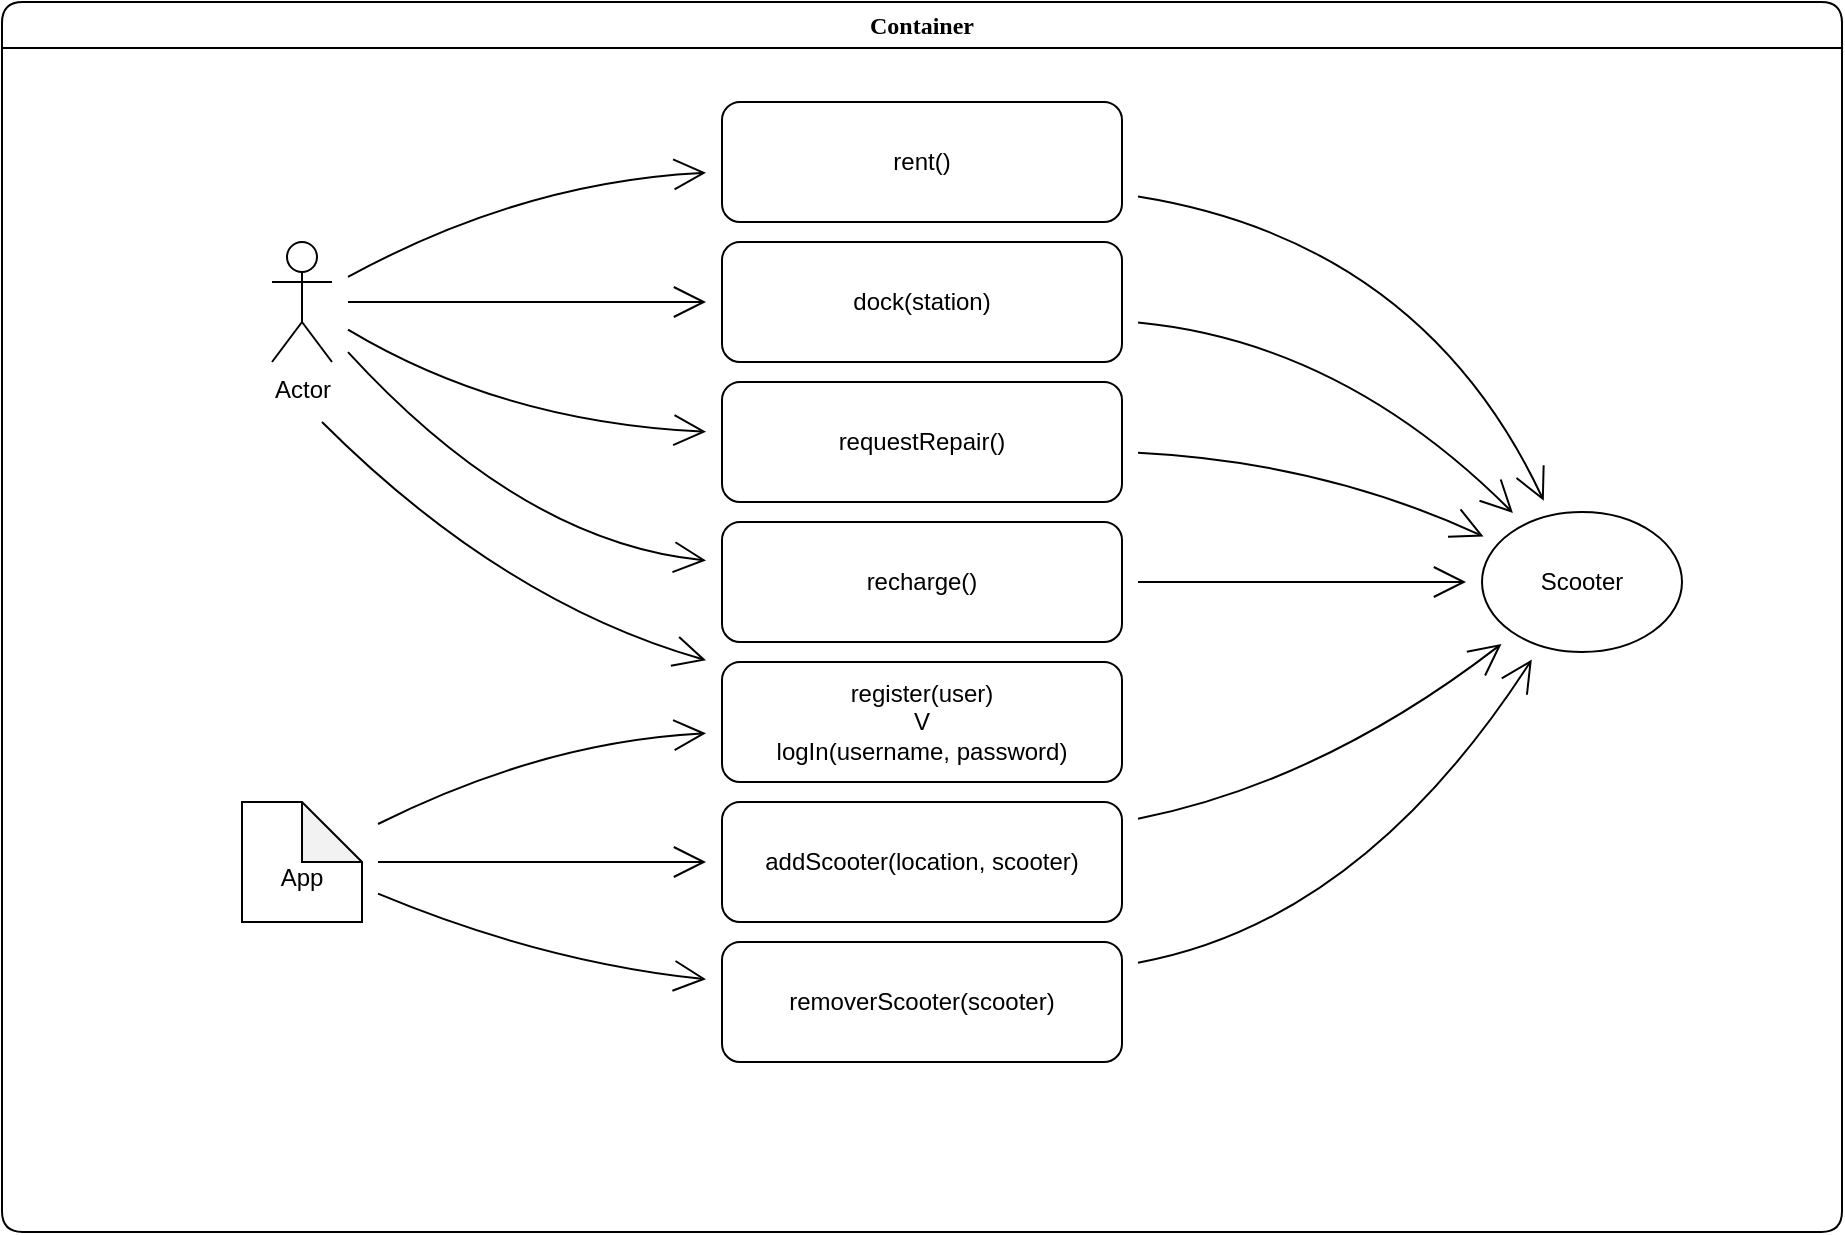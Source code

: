 <mxfile version="20.4.2" type="device"><diagram name="Page-1" id="58cdce13-f638-feb5-8d6f-7d28b1aa9fa0"><mxGraphModel dx="1502" dy="718" grid="1" gridSize="10" guides="1" tooltips="1" connect="1" arrows="1" fold="1" page="1" pageScale="1" pageWidth="1100" pageHeight="850" background="none" math="0" shadow="0"><root><mxCell id="0"/><mxCell id="1" parent="0"/><mxCell id="2a3bc250acf0617d-7" value="Container" style="swimlane;whiteSpace=wrap;html=1;rounded=1;shadow=0;comic=0;labelBackgroundColor=none;strokeWidth=1;fontFamily=Verdana;fontSize=12;align=center;movable=0;resizable=0;rotatable=0;deletable=0;editable=0;connectable=0;" parent="1" vertex="1"><mxGeometry x="120" y="70" width="920" height="615" as="geometry"/></mxCell><mxCell id="Ua4L_8YQff3sdBO7i_D9-20" style="edgeStyle=none;curved=1;rounded=0;orthogonalLoop=1;jettySize=auto;html=1;endArrow=open;startSize=14;endSize=14;sourcePerimeterSpacing=8;targetPerimeterSpacing=8;" edge="1" parent="2a3bc250acf0617d-7" target="Ua4L_8YQff3sdBO7i_D9-10"><mxGeometry relative="1" as="geometry"><mxPoint x="160" y="210" as="sourcePoint"/><Array as="points"><mxPoint x="250" y="300"/></Array></mxGeometry></mxCell><mxCell id="Ua4L_8YQff3sdBO7i_D9-21" style="edgeStyle=none;curved=1;rounded=0;orthogonalLoop=1;jettySize=auto;html=1;endArrow=open;startSize=14;endSize=14;sourcePerimeterSpacing=8;targetPerimeterSpacing=8;" edge="1" parent="2a3bc250acf0617d-7" source="Ua4L_8YQff3sdBO7i_D9-3" target="Ua4L_8YQff3sdBO7i_D9-11"><mxGeometry relative="1" as="geometry"><Array as="points"><mxPoint x="260" y="270"/></Array></mxGeometry></mxCell><mxCell id="Ua4L_8YQff3sdBO7i_D9-22" style="edgeStyle=none;curved=1;rounded=0;orthogonalLoop=1;jettySize=auto;html=1;endArrow=open;startSize=14;endSize=14;sourcePerimeterSpacing=8;targetPerimeterSpacing=8;" edge="1" parent="2a3bc250acf0617d-7" source="Ua4L_8YQff3sdBO7i_D9-3" target="Ua4L_8YQff3sdBO7i_D9-12"><mxGeometry relative="1" as="geometry"><Array as="points"><mxPoint x="250" y="210"/></Array></mxGeometry></mxCell><mxCell id="Ua4L_8YQff3sdBO7i_D9-23" style="edgeStyle=none;curved=1;rounded=0;orthogonalLoop=1;jettySize=auto;html=1;endArrow=open;startSize=14;endSize=14;sourcePerimeterSpacing=8;targetPerimeterSpacing=8;" edge="1" parent="2a3bc250acf0617d-7" source="Ua4L_8YQff3sdBO7i_D9-3" target="Ua4L_8YQff3sdBO7i_D9-13"><mxGeometry relative="1" as="geometry"/></mxCell><mxCell id="Ua4L_8YQff3sdBO7i_D9-24" style="edgeStyle=none;curved=1;rounded=0;orthogonalLoop=1;jettySize=auto;html=1;endArrow=open;startSize=14;endSize=14;sourcePerimeterSpacing=8;targetPerimeterSpacing=8;" edge="1" parent="2a3bc250acf0617d-7" source="Ua4L_8YQff3sdBO7i_D9-3" target="Ua4L_8YQff3sdBO7i_D9-14"><mxGeometry relative="1" as="geometry"><Array as="points"><mxPoint x="260" y="90"/></Array></mxGeometry></mxCell><mxCell id="Ua4L_8YQff3sdBO7i_D9-3" value="Actor" style="shape=umlActor;verticalLabelPosition=bottom;verticalAlign=top;html=1;outlineConnect=0;hachureGap=4;" vertex="1" parent="2a3bc250acf0617d-7"><mxGeometry x="135" y="120" width="30" height="60" as="geometry"/></mxCell><mxCell id="Ua4L_8YQff3sdBO7i_D9-25" style="edgeStyle=none;curved=1;rounded=0;orthogonalLoop=1;jettySize=auto;html=1;endArrow=open;startSize=14;endSize=14;sourcePerimeterSpacing=8;targetPerimeterSpacing=8;" edge="1" parent="2a3bc250acf0617d-7" source="Ua4L_8YQff3sdBO7i_D9-4" target="Ua4L_8YQff3sdBO7i_D9-10"><mxGeometry relative="1" as="geometry"><Array as="points"><mxPoint x="270" y="370"/></Array></mxGeometry></mxCell><mxCell id="Ua4L_8YQff3sdBO7i_D9-26" style="edgeStyle=none;curved=1;rounded=0;orthogonalLoop=1;jettySize=auto;html=1;endArrow=open;startSize=14;endSize=14;sourcePerimeterSpacing=8;targetPerimeterSpacing=8;" edge="1" parent="2a3bc250acf0617d-7" source="Ua4L_8YQff3sdBO7i_D9-4" target="Ua4L_8YQff3sdBO7i_D9-9"><mxGeometry relative="1" as="geometry"/></mxCell><mxCell id="Ua4L_8YQff3sdBO7i_D9-27" style="edgeStyle=none;curved=1;rounded=0;orthogonalLoop=1;jettySize=auto;html=1;endArrow=open;startSize=14;endSize=14;sourcePerimeterSpacing=8;targetPerimeterSpacing=8;" edge="1" parent="2a3bc250acf0617d-7" source="Ua4L_8YQff3sdBO7i_D9-4" target="Ua4L_8YQff3sdBO7i_D9-8"><mxGeometry relative="1" as="geometry"><Array as="points"><mxPoint x="270" y="480"/></Array></mxGeometry></mxCell><mxCell id="Ua4L_8YQff3sdBO7i_D9-4" value="&lt;br&gt;App" style="shape=note;whiteSpace=wrap;html=1;backgroundOutline=1;darkOpacity=0.05;hachureGap=4;" vertex="1" parent="2a3bc250acf0617d-7"><mxGeometry x="120" y="400" width="60" height="60" as="geometry"/></mxCell><mxCell id="Ua4L_8YQff3sdBO7i_D9-28" style="edgeStyle=none;curved=1;rounded=0;orthogonalLoop=1;jettySize=auto;html=1;endArrow=open;startSize=14;endSize=14;sourcePerimeterSpacing=8;targetPerimeterSpacing=8;" edge="1" parent="2a3bc250acf0617d-7" source="Ua4L_8YQff3sdBO7i_D9-14" target="Ua4L_8YQff3sdBO7i_D9-17"><mxGeometry relative="1" as="geometry"><Array as="points"><mxPoint x="710" y="120"/></Array></mxGeometry></mxCell><mxCell id="Ua4L_8YQff3sdBO7i_D9-14" value="rent()" style="rounded=1;whiteSpace=wrap;html=1;hachureGap=4;" vertex="1" parent="2a3bc250acf0617d-7"><mxGeometry x="360" y="50" width="200" height="60" as="geometry"/></mxCell><mxCell id="Ua4L_8YQff3sdBO7i_D9-29" style="edgeStyle=none;curved=1;rounded=0;orthogonalLoop=1;jettySize=auto;html=1;endArrow=open;startSize=14;endSize=14;sourcePerimeterSpacing=8;targetPerimeterSpacing=8;" edge="1" parent="2a3bc250acf0617d-7" source="Ua4L_8YQff3sdBO7i_D9-13" target="Ua4L_8YQff3sdBO7i_D9-17"><mxGeometry relative="1" as="geometry"><Array as="points"><mxPoint x="670" y="170"/></Array></mxGeometry></mxCell><mxCell id="Ua4L_8YQff3sdBO7i_D9-13" value="dock(station)" style="rounded=1;whiteSpace=wrap;html=1;hachureGap=4;" vertex="1" parent="2a3bc250acf0617d-7"><mxGeometry x="360" y="120" width="200" height="60" as="geometry"/></mxCell><mxCell id="Ua4L_8YQff3sdBO7i_D9-30" style="edgeStyle=none;curved=1;rounded=0;orthogonalLoop=1;jettySize=auto;html=1;endArrow=open;startSize=14;endSize=14;sourcePerimeterSpacing=8;targetPerimeterSpacing=8;" edge="1" parent="2a3bc250acf0617d-7" source="Ua4L_8YQff3sdBO7i_D9-12" target="Ua4L_8YQff3sdBO7i_D9-17"><mxGeometry relative="1" as="geometry"><Array as="points"><mxPoint x="660" y="230"/></Array></mxGeometry></mxCell><mxCell id="Ua4L_8YQff3sdBO7i_D9-12" value="requestRepair()" style="rounded=1;whiteSpace=wrap;html=1;hachureGap=4;" vertex="1" parent="2a3bc250acf0617d-7"><mxGeometry x="360" y="190" width="200" height="60" as="geometry"/></mxCell><mxCell id="Ua4L_8YQff3sdBO7i_D9-31" style="edgeStyle=none;curved=1;rounded=0;orthogonalLoop=1;jettySize=auto;html=1;endArrow=open;startSize=14;endSize=14;sourcePerimeterSpacing=8;targetPerimeterSpacing=8;" edge="1" parent="2a3bc250acf0617d-7" source="Ua4L_8YQff3sdBO7i_D9-11" target="Ua4L_8YQff3sdBO7i_D9-17"><mxGeometry relative="1" as="geometry"/></mxCell><mxCell id="Ua4L_8YQff3sdBO7i_D9-11" value="recharge()" style="rounded=1;whiteSpace=wrap;html=1;hachureGap=4;" vertex="1" parent="2a3bc250acf0617d-7"><mxGeometry x="360" y="260" width="200" height="60" as="geometry"/></mxCell><mxCell id="Ua4L_8YQff3sdBO7i_D9-10" value="register(user)&lt;br&gt;V&lt;br&gt;logIn(username, password)" style="rounded=1;whiteSpace=wrap;html=1;hachureGap=4;" vertex="1" parent="2a3bc250acf0617d-7"><mxGeometry x="360" y="330" width="200" height="60" as="geometry"/></mxCell><mxCell id="Ua4L_8YQff3sdBO7i_D9-33" style="edgeStyle=none;curved=1;rounded=0;orthogonalLoop=1;jettySize=auto;html=1;endArrow=open;startSize=14;endSize=14;sourcePerimeterSpacing=8;targetPerimeterSpacing=8;" edge="1" parent="2a3bc250acf0617d-7" source="Ua4L_8YQff3sdBO7i_D9-9" target="Ua4L_8YQff3sdBO7i_D9-17"><mxGeometry relative="1" as="geometry"><Array as="points"><mxPoint x="660" y="390"/></Array></mxGeometry></mxCell><mxCell id="Ua4L_8YQff3sdBO7i_D9-9" value="addScooter(location, scooter)" style="rounded=1;whiteSpace=wrap;html=1;hachureGap=4;" vertex="1" parent="2a3bc250acf0617d-7"><mxGeometry x="360" y="400" width="200" height="60" as="geometry"/></mxCell><mxCell id="Ua4L_8YQff3sdBO7i_D9-34" style="edgeStyle=none;curved=1;rounded=0;orthogonalLoop=1;jettySize=auto;html=1;endArrow=open;startSize=14;endSize=14;sourcePerimeterSpacing=8;targetPerimeterSpacing=8;" edge="1" parent="2a3bc250acf0617d-7" source="Ua4L_8YQff3sdBO7i_D9-8" target="Ua4L_8YQff3sdBO7i_D9-17"><mxGeometry relative="1" as="geometry"><Array as="points"><mxPoint x="680" y="460"/></Array></mxGeometry></mxCell><mxCell id="Ua4L_8YQff3sdBO7i_D9-8" value="removerScooter(scooter)" style="rounded=1;whiteSpace=wrap;html=1;hachureGap=4;" vertex="1" parent="2a3bc250acf0617d-7"><mxGeometry x="360" y="470" width="200" height="60" as="geometry"/></mxCell><mxCell id="Ua4L_8YQff3sdBO7i_D9-17" value="Scooter" style="ellipse;whiteSpace=wrap;html=1;hachureGap=4;" vertex="1" parent="2a3bc250acf0617d-7"><mxGeometry x="740" y="255" width="100" height="70" as="geometry"/></mxCell></root></mxGraphModel></diagram></mxfile>